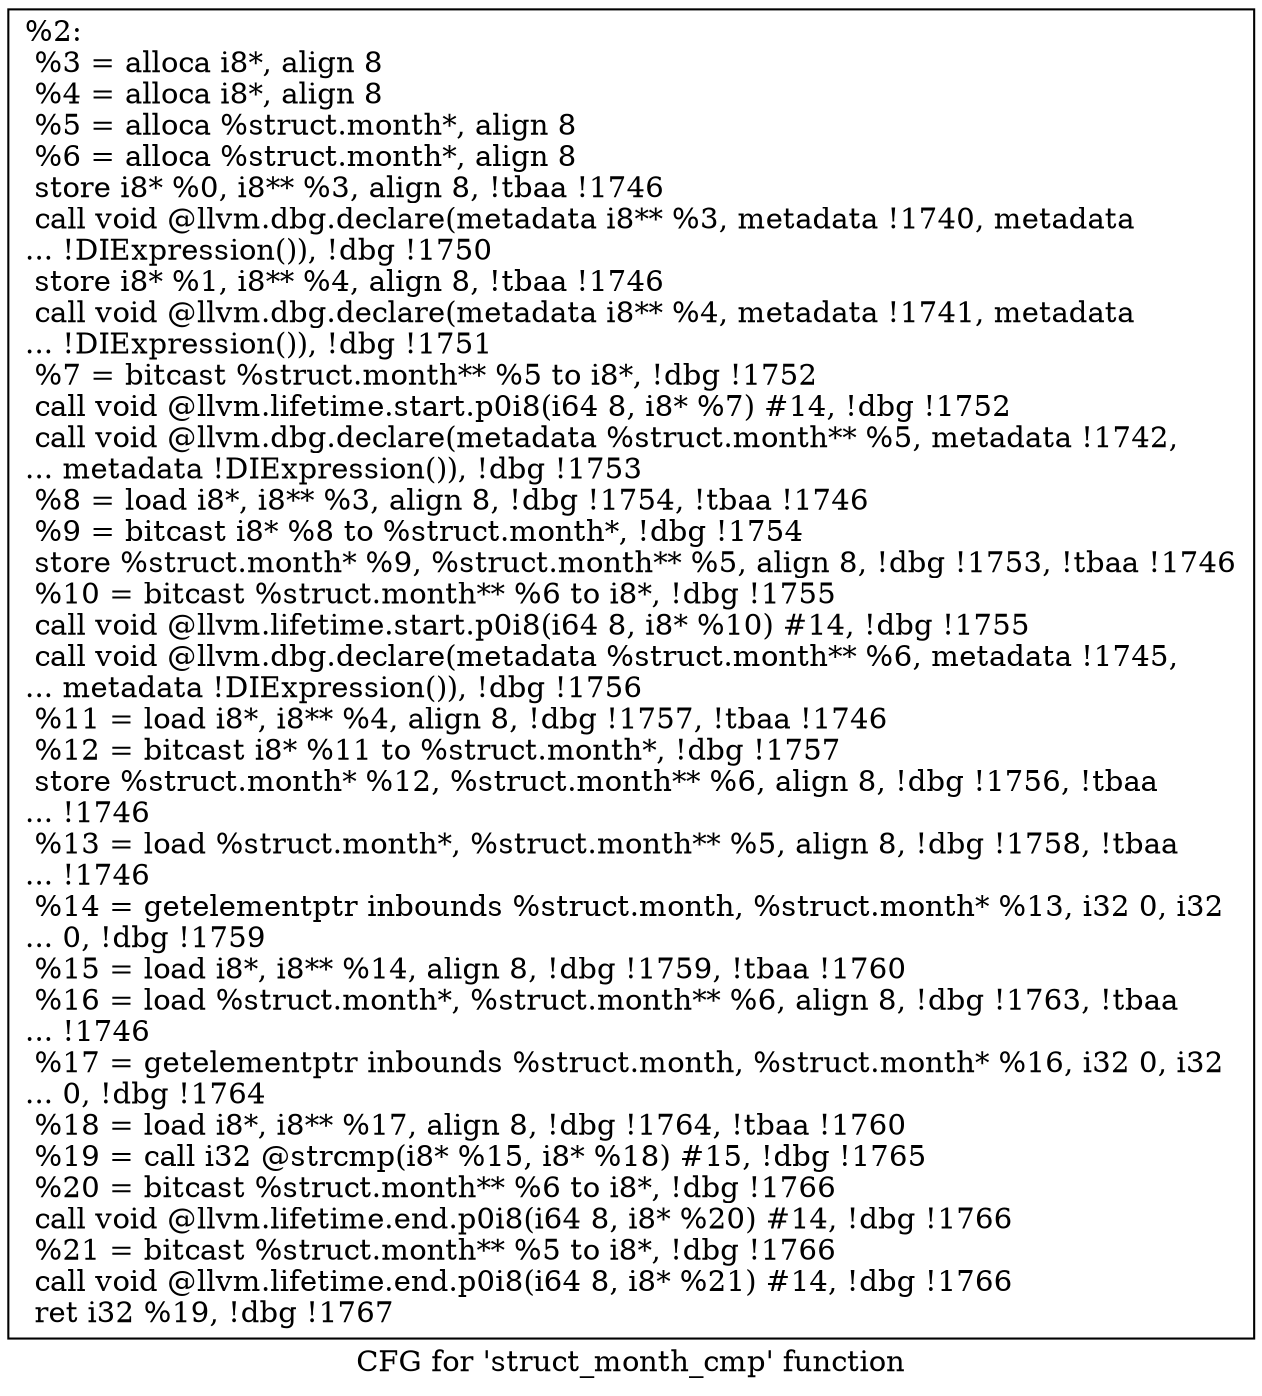 digraph "CFG for 'struct_month_cmp' function" {
	label="CFG for 'struct_month_cmp' function";

	Node0x20505f0 [shape=record,label="{%2:\l  %3 = alloca i8*, align 8\l  %4 = alloca i8*, align 8\l  %5 = alloca %struct.month*, align 8\l  %6 = alloca %struct.month*, align 8\l  store i8* %0, i8** %3, align 8, !tbaa !1746\l  call void @llvm.dbg.declare(metadata i8** %3, metadata !1740, metadata\l... !DIExpression()), !dbg !1750\l  store i8* %1, i8** %4, align 8, !tbaa !1746\l  call void @llvm.dbg.declare(metadata i8** %4, metadata !1741, metadata\l... !DIExpression()), !dbg !1751\l  %7 = bitcast %struct.month** %5 to i8*, !dbg !1752\l  call void @llvm.lifetime.start.p0i8(i64 8, i8* %7) #14, !dbg !1752\l  call void @llvm.dbg.declare(metadata %struct.month** %5, metadata !1742,\l... metadata !DIExpression()), !dbg !1753\l  %8 = load i8*, i8** %3, align 8, !dbg !1754, !tbaa !1746\l  %9 = bitcast i8* %8 to %struct.month*, !dbg !1754\l  store %struct.month* %9, %struct.month** %5, align 8, !dbg !1753, !tbaa !1746\l  %10 = bitcast %struct.month** %6 to i8*, !dbg !1755\l  call void @llvm.lifetime.start.p0i8(i64 8, i8* %10) #14, !dbg !1755\l  call void @llvm.dbg.declare(metadata %struct.month** %6, metadata !1745,\l... metadata !DIExpression()), !dbg !1756\l  %11 = load i8*, i8** %4, align 8, !dbg !1757, !tbaa !1746\l  %12 = bitcast i8* %11 to %struct.month*, !dbg !1757\l  store %struct.month* %12, %struct.month** %6, align 8, !dbg !1756, !tbaa\l... !1746\l  %13 = load %struct.month*, %struct.month** %5, align 8, !dbg !1758, !tbaa\l... !1746\l  %14 = getelementptr inbounds %struct.month, %struct.month* %13, i32 0, i32\l... 0, !dbg !1759\l  %15 = load i8*, i8** %14, align 8, !dbg !1759, !tbaa !1760\l  %16 = load %struct.month*, %struct.month** %6, align 8, !dbg !1763, !tbaa\l... !1746\l  %17 = getelementptr inbounds %struct.month, %struct.month* %16, i32 0, i32\l... 0, !dbg !1764\l  %18 = load i8*, i8** %17, align 8, !dbg !1764, !tbaa !1760\l  %19 = call i32 @strcmp(i8* %15, i8* %18) #15, !dbg !1765\l  %20 = bitcast %struct.month** %6 to i8*, !dbg !1766\l  call void @llvm.lifetime.end.p0i8(i64 8, i8* %20) #14, !dbg !1766\l  %21 = bitcast %struct.month** %5 to i8*, !dbg !1766\l  call void @llvm.lifetime.end.p0i8(i64 8, i8* %21) #14, !dbg !1766\l  ret i32 %19, !dbg !1767\l}"];
}
